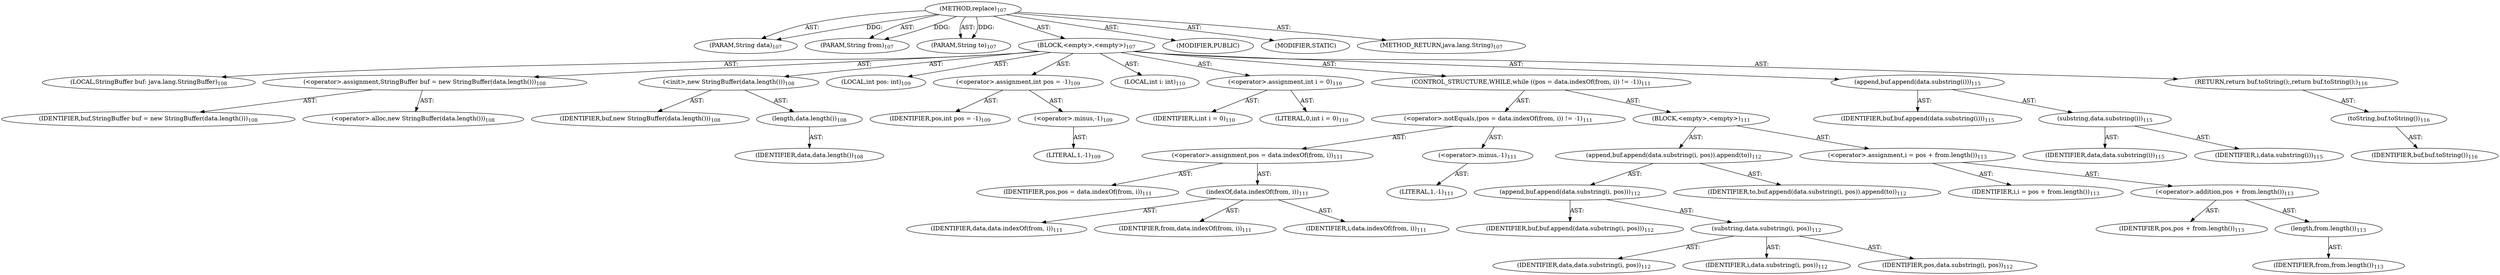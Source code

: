 digraph "replace" {  
"111669149698" [label = <(METHOD,replace)<SUB>107</SUB>> ]
"115964116995" [label = <(PARAM,String data)<SUB>107</SUB>> ]
"115964116996" [label = <(PARAM,String from)<SUB>107</SUB>> ]
"115964116997" [label = <(PARAM,String to)<SUB>107</SUB>> ]
"25769803779" [label = <(BLOCK,&lt;empty&gt;,&lt;empty&gt;)<SUB>107</SUB>> ]
"94489280516" [label = <(LOCAL,StringBuffer buf: java.lang.StringBuffer)<SUB>108</SUB>> ]
"30064771090" [label = <(&lt;operator&gt;.assignment,StringBuffer buf = new StringBuffer(data.length()))<SUB>108</SUB>> ]
"68719476757" [label = <(IDENTIFIER,buf,StringBuffer buf = new StringBuffer(data.length()))<SUB>108</SUB>> ]
"30064771091" [label = <(&lt;operator&gt;.alloc,new StringBuffer(data.length()))<SUB>108</SUB>> ]
"30064771092" [label = <(&lt;init&gt;,new StringBuffer(data.length()))<SUB>108</SUB>> ]
"68719476758" [label = <(IDENTIFIER,buf,new StringBuffer(data.length()))<SUB>108</SUB>> ]
"30064771093" [label = <(length,data.length())<SUB>108</SUB>> ]
"68719476759" [label = <(IDENTIFIER,data,data.length())<SUB>108</SUB>> ]
"94489280517" [label = <(LOCAL,int pos: int)<SUB>109</SUB>> ]
"30064771094" [label = <(&lt;operator&gt;.assignment,int pos = -1)<SUB>109</SUB>> ]
"68719476760" [label = <(IDENTIFIER,pos,int pos = -1)<SUB>109</SUB>> ]
"30064771095" [label = <(&lt;operator&gt;.minus,-1)<SUB>109</SUB>> ]
"90194313221" [label = <(LITERAL,1,-1)<SUB>109</SUB>> ]
"94489280518" [label = <(LOCAL,int i: int)<SUB>110</SUB>> ]
"30064771096" [label = <(&lt;operator&gt;.assignment,int i = 0)<SUB>110</SUB>> ]
"68719476761" [label = <(IDENTIFIER,i,int i = 0)<SUB>110</SUB>> ]
"90194313222" [label = <(LITERAL,0,int i = 0)<SUB>110</SUB>> ]
"47244640257" [label = <(CONTROL_STRUCTURE,WHILE,while ((pos = data.indexOf(from, i)) != -1))<SUB>111</SUB>> ]
"30064771097" [label = <(&lt;operator&gt;.notEquals,(pos = data.indexOf(from, i)) != -1)<SUB>111</SUB>> ]
"30064771098" [label = <(&lt;operator&gt;.assignment,pos = data.indexOf(from, i))<SUB>111</SUB>> ]
"68719476762" [label = <(IDENTIFIER,pos,pos = data.indexOf(from, i))<SUB>111</SUB>> ]
"30064771099" [label = <(indexOf,data.indexOf(from, i))<SUB>111</SUB>> ]
"68719476763" [label = <(IDENTIFIER,data,data.indexOf(from, i))<SUB>111</SUB>> ]
"68719476764" [label = <(IDENTIFIER,from,data.indexOf(from, i))<SUB>111</SUB>> ]
"68719476765" [label = <(IDENTIFIER,i,data.indexOf(from, i))<SUB>111</SUB>> ]
"30064771100" [label = <(&lt;operator&gt;.minus,-1)<SUB>111</SUB>> ]
"90194313223" [label = <(LITERAL,1,-1)<SUB>111</SUB>> ]
"25769803780" [label = <(BLOCK,&lt;empty&gt;,&lt;empty&gt;)<SUB>111</SUB>> ]
"30064771101" [label = <(append,buf.append(data.substring(i, pos)).append(to))<SUB>112</SUB>> ]
"30064771102" [label = <(append,buf.append(data.substring(i, pos)))<SUB>112</SUB>> ]
"68719476766" [label = <(IDENTIFIER,buf,buf.append(data.substring(i, pos)))<SUB>112</SUB>> ]
"30064771103" [label = <(substring,data.substring(i, pos))<SUB>112</SUB>> ]
"68719476767" [label = <(IDENTIFIER,data,data.substring(i, pos))<SUB>112</SUB>> ]
"68719476768" [label = <(IDENTIFIER,i,data.substring(i, pos))<SUB>112</SUB>> ]
"68719476769" [label = <(IDENTIFIER,pos,data.substring(i, pos))<SUB>112</SUB>> ]
"68719476770" [label = <(IDENTIFIER,to,buf.append(data.substring(i, pos)).append(to))<SUB>112</SUB>> ]
"30064771104" [label = <(&lt;operator&gt;.assignment,i = pos + from.length())<SUB>113</SUB>> ]
"68719476771" [label = <(IDENTIFIER,i,i = pos + from.length())<SUB>113</SUB>> ]
"30064771105" [label = <(&lt;operator&gt;.addition,pos + from.length())<SUB>113</SUB>> ]
"68719476772" [label = <(IDENTIFIER,pos,pos + from.length())<SUB>113</SUB>> ]
"30064771106" [label = <(length,from.length())<SUB>113</SUB>> ]
"68719476773" [label = <(IDENTIFIER,from,from.length())<SUB>113</SUB>> ]
"30064771107" [label = <(append,buf.append(data.substring(i)))<SUB>115</SUB>> ]
"68719476774" [label = <(IDENTIFIER,buf,buf.append(data.substring(i)))<SUB>115</SUB>> ]
"30064771108" [label = <(substring,data.substring(i))<SUB>115</SUB>> ]
"68719476775" [label = <(IDENTIFIER,data,data.substring(i))<SUB>115</SUB>> ]
"68719476776" [label = <(IDENTIFIER,i,data.substring(i))<SUB>115</SUB>> ]
"146028888066" [label = <(RETURN,return buf.toString();,return buf.toString();)<SUB>116</SUB>> ]
"30064771109" [label = <(toString,buf.toString())<SUB>116</SUB>> ]
"68719476777" [label = <(IDENTIFIER,buf,buf.toString())<SUB>116</SUB>> ]
"133143986182" [label = <(MODIFIER,PUBLIC)> ]
"133143986183" [label = <(MODIFIER,STATIC)> ]
"128849018882" [label = <(METHOD_RETURN,java.lang.String)<SUB>107</SUB>> ]
  "111669149698" -> "115964116995"  [ label = "AST: "] 
  "111669149698" -> "115964116996"  [ label = "AST: "] 
  "111669149698" -> "115964116997"  [ label = "AST: "] 
  "111669149698" -> "25769803779"  [ label = "AST: "] 
  "111669149698" -> "133143986182"  [ label = "AST: "] 
  "111669149698" -> "133143986183"  [ label = "AST: "] 
  "111669149698" -> "128849018882"  [ label = "AST: "] 
  "25769803779" -> "94489280516"  [ label = "AST: "] 
  "25769803779" -> "30064771090"  [ label = "AST: "] 
  "25769803779" -> "30064771092"  [ label = "AST: "] 
  "25769803779" -> "94489280517"  [ label = "AST: "] 
  "25769803779" -> "30064771094"  [ label = "AST: "] 
  "25769803779" -> "94489280518"  [ label = "AST: "] 
  "25769803779" -> "30064771096"  [ label = "AST: "] 
  "25769803779" -> "47244640257"  [ label = "AST: "] 
  "25769803779" -> "30064771107"  [ label = "AST: "] 
  "25769803779" -> "146028888066"  [ label = "AST: "] 
  "30064771090" -> "68719476757"  [ label = "AST: "] 
  "30064771090" -> "30064771091"  [ label = "AST: "] 
  "30064771092" -> "68719476758"  [ label = "AST: "] 
  "30064771092" -> "30064771093"  [ label = "AST: "] 
  "30064771093" -> "68719476759"  [ label = "AST: "] 
  "30064771094" -> "68719476760"  [ label = "AST: "] 
  "30064771094" -> "30064771095"  [ label = "AST: "] 
  "30064771095" -> "90194313221"  [ label = "AST: "] 
  "30064771096" -> "68719476761"  [ label = "AST: "] 
  "30064771096" -> "90194313222"  [ label = "AST: "] 
  "47244640257" -> "30064771097"  [ label = "AST: "] 
  "47244640257" -> "25769803780"  [ label = "AST: "] 
  "30064771097" -> "30064771098"  [ label = "AST: "] 
  "30064771097" -> "30064771100"  [ label = "AST: "] 
  "30064771098" -> "68719476762"  [ label = "AST: "] 
  "30064771098" -> "30064771099"  [ label = "AST: "] 
  "30064771099" -> "68719476763"  [ label = "AST: "] 
  "30064771099" -> "68719476764"  [ label = "AST: "] 
  "30064771099" -> "68719476765"  [ label = "AST: "] 
  "30064771100" -> "90194313223"  [ label = "AST: "] 
  "25769803780" -> "30064771101"  [ label = "AST: "] 
  "25769803780" -> "30064771104"  [ label = "AST: "] 
  "30064771101" -> "30064771102"  [ label = "AST: "] 
  "30064771101" -> "68719476770"  [ label = "AST: "] 
  "30064771102" -> "68719476766"  [ label = "AST: "] 
  "30064771102" -> "30064771103"  [ label = "AST: "] 
  "30064771103" -> "68719476767"  [ label = "AST: "] 
  "30064771103" -> "68719476768"  [ label = "AST: "] 
  "30064771103" -> "68719476769"  [ label = "AST: "] 
  "30064771104" -> "68719476771"  [ label = "AST: "] 
  "30064771104" -> "30064771105"  [ label = "AST: "] 
  "30064771105" -> "68719476772"  [ label = "AST: "] 
  "30064771105" -> "30064771106"  [ label = "AST: "] 
  "30064771106" -> "68719476773"  [ label = "AST: "] 
  "30064771107" -> "68719476774"  [ label = "AST: "] 
  "30064771107" -> "30064771108"  [ label = "AST: "] 
  "30064771108" -> "68719476775"  [ label = "AST: "] 
  "30064771108" -> "68719476776"  [ label = "AST: "] 
  "146028888066" -> "30064771109"  [ label = "AST: "] 
  "30064771109" -> "68719476777"  [ label = "AST: "] 
  "111669149698" -> "115964116995"  [ label = "DDG: "] 
  "111669149698" -> "115964116996"  [ label = "DDG: "] 
  "111669149698" -> "115964116997"  [ label = "DDG: "] 
}
